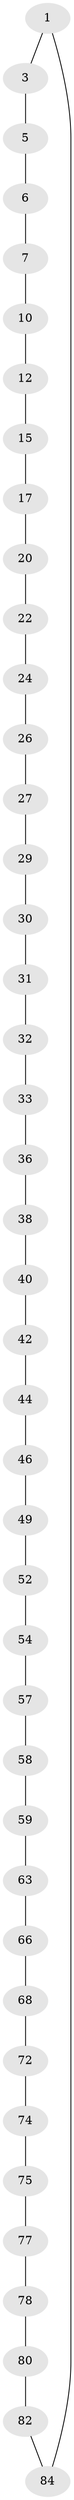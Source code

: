 // original degree distribution, {2: 1.0}
// Generated by graph-tools (version 1.1) at 2025/20/03/04/25 18:20:10]
// undirected, 42 vertices, 42 edges
graph export_dot {
graph [start="1"]
  node [color=gray90,style=filled];
  1 [super="+2"];
  3 [super="+4"];
  5;
  6;
  7 [super="+8"];
  10 [super="+11"];
  12 [super="+13"];
  15 [super="+16"];
  17 [super="+18"];
  20 [super="+21"];
  22 [super="+23"];
  24 [super="+25"];
  26;
  27 [super="+28"];
  29;
  30;
  31;
  32;
  33 [super="+34"];
  36 [super="+37"];
  38 [super="+39"];
  40 [super="+41"];
  42 [super="+43"];
  44 [super="+45"];
  46 [super="+47"];
  49 [super="+50"];
  52 [super="+53"];
  54 [super="+55"];
  57;
  58;
  59 [super="+60"];
  63 [super="+64"];
  66 [super="+67"];
  68 [super="+69"];
  72 [super="+73"];
  74;
  75 [super="+76"];
  77;
  78 [super="+79"];
  80 [super="+81"];
  82 [super="+83"];
  84 [super="+85"];
  1 -- 84;
  1 -- 3;
  3 -- 5;
  5 -- 6;
  6 -- 7;
  7 -- 10;
  10 -- 12;
  12 -- 15;
  15 -- 17;
  17 -- 20;
  20 -- 22;
  22 -- 24;
  24 -- 26;
  26 -- 27;
  27 -- 29;
  29 -- 30;
  30 -- 31;
  31 -- 32;
  32 -- 33;
  33 -- 36;
  36 -- 38;
  38 -- 40;
  40 -- 42;
  42 -- 44;
  44 -- 46;
  46 -- 49;
  49 -- 52;
  52 -- 54;
  54 -- 57;
  57 -- 58;
  58 -- 59;
  59 -- 63;
  63 -- 66;
  66 -- 68;
  68 -- 72;
  72 -- 74;
  74 -- 75;
  75 -- 77;
  77 -- 78;
  78 -- 80;
  80 -- 82;
  82 -- 84;
}
